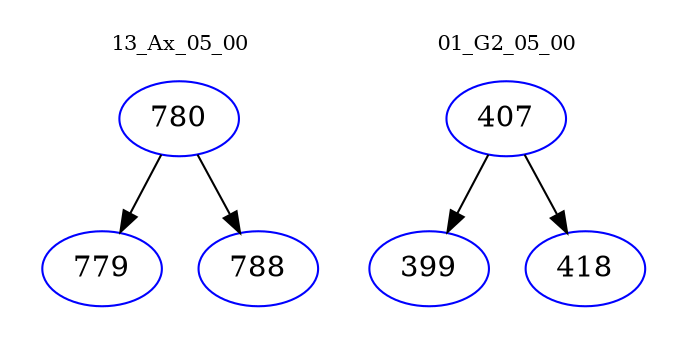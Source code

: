 digraph{
subgraph cluster_0 {
color = white
label = "13_Ax_05_00";
fontsize=10;
T0_780 [label="780", color="blue"]
T0_780 -> T0_779 [color="black"]
T0_779 [label="779", color="blue"]
T0_780 -> T0_788 [color="black"]
T0_788 [label="788", color="blue"]
}
subgraph cluster_1 {
color = white
label = "01_G2_05_00";
fontsize=10;
T1_407 [label="407", color="blue"]
T1_407 -> T1_399 [color="black"]
T1_399 [label="399", color="blue"]
T1_407 -> T1_418 [color="black"]
T1_418 [label="418", color="blue"]
}
}
